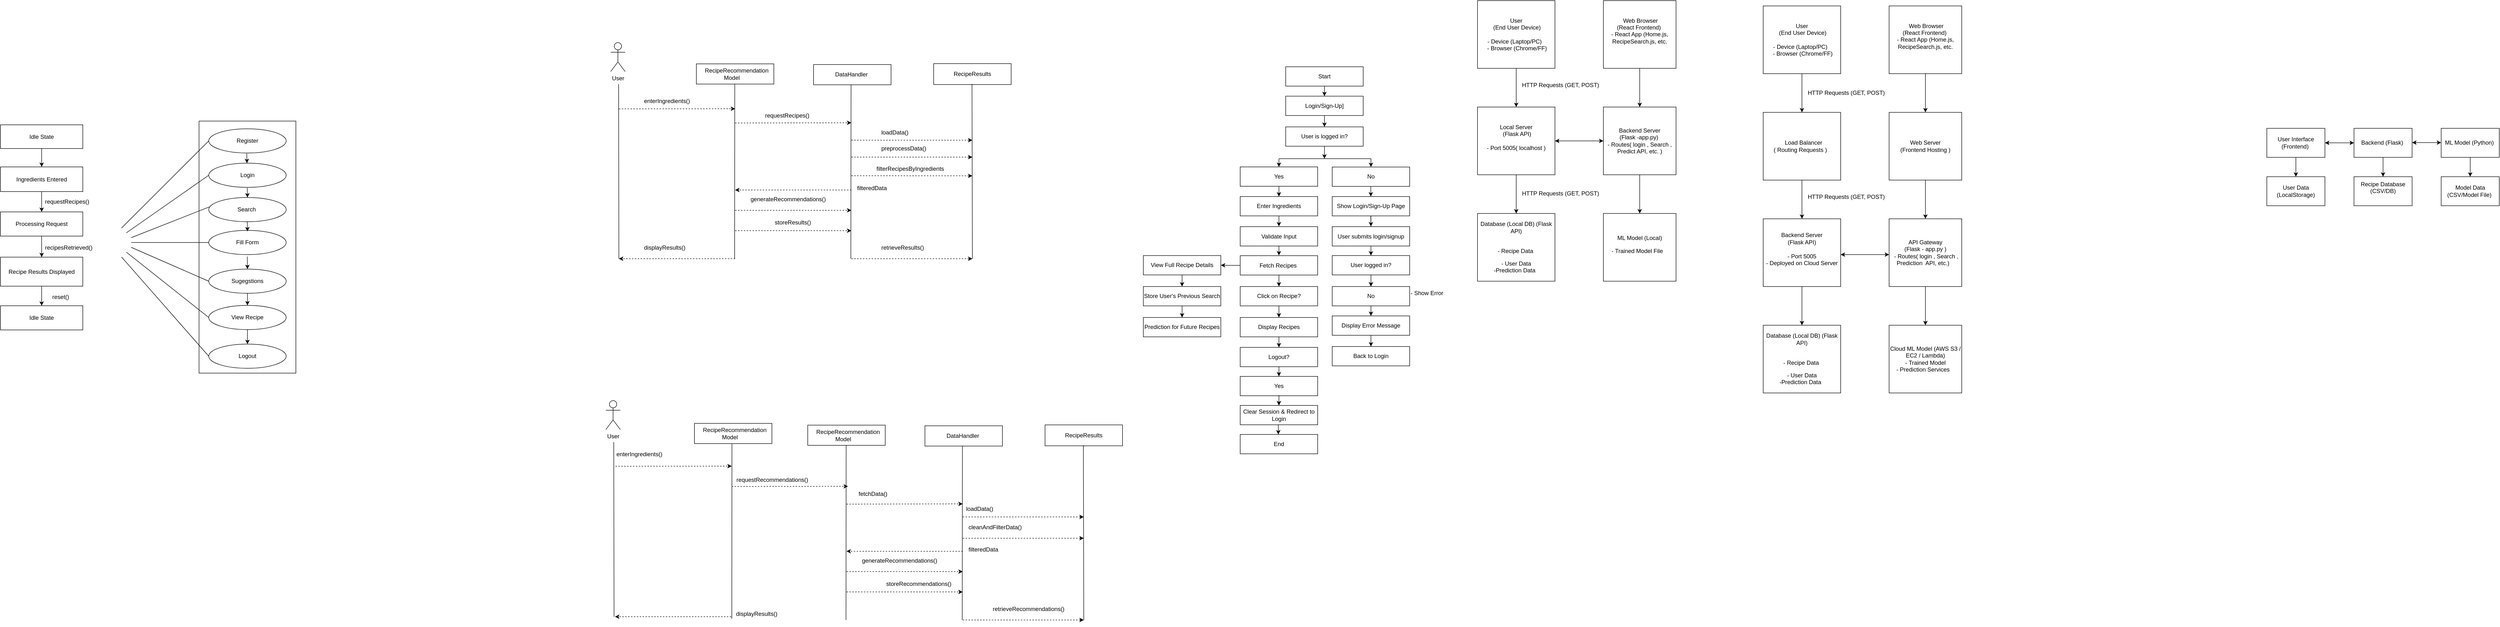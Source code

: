 <mxfile version="24.8.6">
  <diagram name="Page-1" id="5VGJnAvznidUCp_y3e0-">
    <mxGraphModel dx="9015" dy="3880" grid="1" gridSize="10" guides="1" tooltips="1" connect="1" arrows="1" fold="1" page="0" pageScale="1" pageWidth="1169" pageHeight="827" math="0" shadow="0">
      <root>
        <mxCell id="0" />
        <mxCell id="1" parent="0" />
        <mxCell id="zVFzAMCCulww1tuRlH-K-1" value="Recipe Results Displayed" style="rounded=0;whiteSpace=wrap;html=1;" parent="1" vertex="1">
          <mxGeometry x="-850" y="383.5" width="170" height="60" as="geometry" />
        </mxCell>
        <mxCell id="zVFzAMCCulww1tuRlH-K-2" value="Idle State" style="rounded=0;whiteSpace=wrap;html=1;" parent="1" vertex="1">
          <mxGeometry x="-850" y="110" width="170" height="49" as="geometry" />
        </mxCell>
        <mxCell id="zVFzAMCCulww1tuRlH-K-3" value="Processing Request" style="rounded=0;whiteSpace=wrap;html=1;" parent="1" vertex="1">
          <mxGeometry x="-850" y="290" width="170" height="50" as="geometry" />
        </mxCell>
        <mxCell id="zVFzAMCCulww1tuRlH-K-4" value="Ingredients Entered" style="rounded=0;whiteSpace=wrap;html=1;" parent="1" vertex="1">
          <mxGeometry x="-850" y="197" width="170" height="51" as="geometry" />
        </mxCell>
        <mxCell id="zVFzAMCCulww1tuRlH-K-5" value="Idle State" style="rounded=0;whiteSpace=wrap;html=1;" parent="1" vertex="1">
          <mxGeometry x="-850" y="484" width="170" height="50" as="geometry" />
        </mxCell>
        <mxCell id="zVFzAMCCulww1tuRlH-K-8" value="&lt;span class=&quot;hljs-built_in&quot;&gt;requestRecipes&lt;/span&gt;()" style="text;whiteSpace=wrap;html=1;" parent="1" vertex="1">
          <mxGeometry x="-760" y="255" width="100" height="20" as="geometry" />
        </mxCell>
        <mxCell id="zVFzAMCCulww1tuRlH-K-9" value="" style="endArrow=classic;html=1;rounded=0;entryX=0.5;entryY=0;entryDx=0;entryDy=0;exitX=0.5;exitY=1;exitDx=0;exitDy=0;" parent="1" source="zVFzAMCCulww1tuRlH-K-1" target="zVFzAMCCulww1tuRlH-K-5" edge="1">
          <mxGeometry width="50" height="50" relative="1" as="geometry">
            <mxPoint x="-710" y="380" as="sourcePoint" />
            <mxPoint x="-660" y="330" as="targetPoint" />
          </mxGeometry>
        </mxCell>
        <mxCell id="zVFzAMCCulww1tuRlH-K-10" value="" style="endArrow=classic;html=1;rounded=0;exitX=0.5;exitY=1;exitDx=0;exitDy=0;entryX=0.5;entryY=0;entryDx=0;entryDy=0;" parent="1" source="zVFzAMCCulww1tuRlH-K-3" target="zVFzAMCCulww1tuRlH-K-1" edge="1">
          <mxGeometry width="50" height="50" relative="1" as="geometry">
            <mxPoint x="-770" y="340" as="sourcePoint" />
            <mxPoint x="-770" y="380" as="targetPoint" />
          </mxGeometry>
        </mxCell>
        <mxCell id="zVFzAMCCulww1tuRlH-K-11" value="" style="endArrow=classic;html=1;rounded=0;exitX=0.5;exitY=1;exitDx=0;exitDy=0;entryX=0.5;entryY=0;entryDx=0;entryDy=0;" parent="1" source="zVFzAMCCulww1tuRlH-K-4" target="zVFzAMCCulww1tuRlH-K-3" edge="1">
          <mxGeometry width="50" height="50" relative="1" as="geometry">
            <mxPoint x="-770" y="248" as="sourcePoint" />
            <mxPoint x="-770" y="290" as="targetPoint" />
          </mxGeometry>
        </mxCell>
        <mxCell id="zVFzAMCCulww1tuRlH-K-12" value="" style="endArrow=classic;html=1;rounded=0;entryX=0.5;entryY=0;entryDx=0;entryDy=0;exitX=0.5;exitY=1;exitDx=0;exitDy=0;" parent="1" source="zVFzAMCCulww1tuRlH-K-2" edge="1">
          <mxGeometry width="50" height="50" relative="1" as="geometry">
            <mxPoint x="-765" y="157" as="sourcePoint" />
            <mxPoint x="-765" y="197" as="targetPoint" />
          </mxGeometry>
        </mxCell>
        <mxCell id="zVFzAMCCulww1tuRlH-K-15" value="&lt;span class=&quot;hljs-built_in&quot;&gt;recipesRetrieved&lt;/span&gt;()" style="text;whiteSpace=wrap;html=1;" parent="1" vertex="1">
          <mxGeometry x="-760" y="349.5" width="80" height="26.5" as="geometry" />
        </mxCell>
        <mxCell id="zVFzAMCCulww1tuRlH-K-16" value="&lt;span class=&quot;hljs-built_in&quot;&gt;reset&lt;/span&gt;()" style="text;whiteSpace=wrap;html=1;" parent="1" vertex="1">
          <mxGeometry x="-745" y="451.5" width="45" height="16.5" as="geometry" />
        </mxCell>
        <mxCell id="zVFzAMCCulww1tuRlH-K-17" value="" style="rounded=0;whiteSpace=wrap;html=1;" parent="1" vertex="1">
          <mxGeometry x="-440" y="102.25" width="200" height="521" as="geometry" />
        </mxCell>
        <mxCell id="zVFzAMCCulww1tuRlH-K-18" value="Register" style="ellipse;whiteSpace=wrap;html=1;" parent="1" vertex="1">
          <mxGeometry x="-420" y="118.25" width="160" height="50" as="geometry" />
        </mxCell>
        <mxCell id="zVFzAMCCulww1tuRlH-K-19" value="Login" style="ellipse;whiteSpace=wrap;html=1;" parent="1" vertex="1">
          <mxGeometry x="-420" y="189.25" width="160" height="50" as="geometry" />
        </mxCell>
        <mxCell id="zVFzAMCCulww1tuRlH-K-20" value="Search&amp;nbsp;" style="ellipse;whiteSpace=wrap;html=1;" parent="1" vertex="1">
          <mxGeometry x="-420" y="260.25" width="160" height="50" as="geometry" />
        </mxCell>
        <mxCell id="zVFzAMCCulww1tuRlH-K-21" value="Fill Form" style="ellipse;whiteSpace=wrap;html=1;" parent="1" vertex="1">
          <mxGeometry x="-420" y="328.25" width="160" height="50" as="geometry" />
        </mxCell>
        <mxCell id="zVFzAMCCulww1tuRlH-K-22" value="Logout" style="ellipse;whiteSpace=wrap;html=1;" parent="1" vertex="1">
          <mxGeometry x="-420" y="563.25" width="160" height="50" as="geometry" />
        </mxCell>
        <mxCell id="zVFzAMCCulww1tuRlH-K-23" value="" style="endArrow=classic;html=1;rounded=0;" parent="1" edge="1">
          <mxGeometry width="50" height="50" relative="1" as="geometry">
            <mxPoint x="-341.37" y="169.25" as="sourcePoint" />
            <mxPoint x="-341" y="189.25" as="targetPoint" />
          </mxGeometry>
        </mxCell>
        <mxCell id="zVFzAMCCulww1tuRlH-K-24" value="" style="endArrow=classic;html=1;rounded=0;" parent="1" edge="1">
          <mxGeometry width="50" height="50" relative="1" as="geometry">
            <mxPoint x="-340.37" y="240.25" as="sourcePoint" />
            <mxPoint x="-340" y="260.25" as="targetPoint" />
          </mxGeometry>
        </mxCell>
        <mxCell id="zVFzAMCCulww1tuRlH-K-25" value="" style="endArrow=classic;html=1;rounded=0;" parent="1" edge="1">
          <mxGeometry width="50" height="50" relative="1" as="geometry">
            <mxPoint x="-340.37" y="310.25" as="sourcePoint" />
            <mxPoint x="-340" y="330.25" as="targetPoint" />
          </mxGeometry>
        </mxCell>
        <mxCell id="zVFzAMCCulww1tuRlH-K-26" value="" style="endArrow=classic;html=1;rounded=0;entryX=0.5;entryY=0;entryDx=0;entryDy=0;" parent="1" target="zVFzAMCCulww1tuRlH-K-34" edge="1">
          <mxGeometry width="50" height="50" relative="1" as="geometry">
            <mxPoint x="-340.37" y="382.25" as="sourcePoint" />
            <mxPoint x="-340" y="402.25" as="targetPoint" />
          </mxGeometry>
        </mxCell>
        <mxCell id="zVFzAMCCulww1tuRlH-K-27" value="" style="endArrow=classic;html=1;rounded=0;entryX=0.5;entryY=0;entryDx=0;entryDy=0;" parent="1" source="zVFzAMCCulww1tuRlH-K-36" target="zVFzAMCCulww1tuRlH-K-22" edge="1">
          <mxGeometry width="50" height="50" relative="1" as="geometry">
            <mxPoint x="-340" y="503.25" as="sourcePoint" />
            <mxPoint x="-340" y="472.25" as="targetPoint" />
          </mxGeometry>
        </mxCell>
        <mxCell id="zVFzAMCCulww1tuRlH-K-28" value="" style="endArrow=none;html=1;rounded=0;entryX=0;entryY=0.5;entryDx=0;entryDy=0;" parent="1" target="zVFzAMCCulww1tuRlH-K-18" edge="1">
          <mxGeometry width="50" height="50" relative="1" as="geometry">
            <mxPoint x="-600" y="323.25" as="sourcePoint" />
            <mxPoint x="-460" y="213.25" as="targetPoint" />
          </mxGeometry>
        </mxCell>
        <mxCell id="zVFzAMCCulww1tuRlH-K-29" value="" style="endArrow=none;html=1;rounded=0;entryX=0;entryY=0.5;entryDx=0;entryDy=0;" parent="1" target="zVFzAMCCulww1tuRlH-K-19" edge="1">
          <mxGeometry width="50" height="50" relative="1" as="geometry">
            <mxPoint x="-590" y="333.25" as="sourcePoint" />
            <mxPoint x="-410" y="157.25" as="targetPoint" />
          </mxGeometry>
        </mxCell>
        <mxCell id="zVFzAMCCulww1tuRlH-K-30" value="" style="endArrow=none;html=1;rounded=0;entryX=0.006;entryY=0.391;entryDx=0;entryDy=0;entryPerimeter=0;" parent="1" target="zVFzAMCCulww1tuRlH-K-20" edge="1">
          <mxGeometry width="50" height="50" relative="1" as="geometry">
            <mxPoint x="-580" y="343.25" as="sourcePoint" />
            <mxPoint x="-400" y="167.25" as="targetPoint" />
          </mxGeometry>
        </mxCell>
        <mxCell id="zVFzAMCCulww1tuRlH-K-31" value="" style="endArrow=none;html=1;rounded=0;entryX=0;entryY=0.5;entryDx=0;entryDy=0;" parent="1" target="zVFzAMCCulww1tuRlH-K-21" edge="1">
          <mxGeometry width="50" height="50" relative="1" as="geometry">
            <mxPoint x="-580" y="353.25" as="sourcePoint" />
            <mxPoint x="-390" y="177.25" as="targetPoint" />
          </mxGeometry>
        </mxCell>
        <mxCell id="zVFzAMCCulww1tuRlH-K-32" value="" style="endArrow=none;html=1;rounded=0;entryX=0;entryY=0.5;entryDx=0;entryDy=0;" parent="1" target="zVFzAMCCulww1tuRlH-K-36" edge="1">
          <mxGeometry width="50" height="50" relative="1" as="geometry">
            <mxPoint x="-590" y="373.25" as="sourcePoint" />
            <mxPoint x="-380" y="187.25" as="targetPoint" />
          </mxGeometry>
        </mxCell>
        <mxCell id="zVFzAMCCulww1tuRlH-K-33" value="" style="endArrow=none;html=1;rounded=0;entryX=0;entryY=0.5;entryDx=0;entryDy=0;" parent="1" target="zVFzAMCCulww1tuRlH-K-22" edge="1">
          <mxGeometry width="50" height="50" relative="1" as="geometry">
            <mxPoint x="-600" y="383.25" as="sourcePoint" />
            <mxPoint x="-370" y="197.25" as="targetPoint" />
          </mxGeometry>
        </mxCell>
        <mxCell id="zVFzAMCCulww1tuRlH-K-34" value="Sugegstions" style="ellipse;whiteSpace=wrap;html=1;" parent="1" vertex="1">
          <mxGeometry x="-420" y="408.25" width="160" height="50" as="geometry" />
        </mxCell>
        <mxCell id="zVFzAMCCulww1tuRlH-K-35" value="" style="endArrow=classic;html=1;rounded=0;entryX=0.5;entryY=0;entryDx=0;entryDy=0;" parent="1" target="zVFzAMCCulww1tuRlH-K-36" edge="1">
          <mxGeometry width="50" height="50" relative="1" as="geometry">
            <mxPoint x="-340" y="503.25" as="sourcePoint" />
            <mxPoint x="-340" y="563.25" as="targetPoint" />
          </mxGeometry>
        </mxCell>
        <mxCell id="zVFzAMCCulww1tuRlH-K-36" value="View Recipe" style="ellipse;whiteSpace=wrap;html=1;" parent="1" vertex="1">
          <mxGeometry x="-420" y="483.25" width="160" height="50" as="geometry" />
        </mxCell>
        <mxCell id="zVFzAMCCulww1tuRlH-K-37" value="" style="endArrow=classic;html=1;rounded=0;exitX=0.5;exitY=1;exitDx=0;exitDy=0;" parent="1" source="zVFzAMCCulww1tuRlH-K-34" target="zVFzAMCCulww1tuRlH-K-36" edge="1">
          <mxGeometry width="50" height="50" relative="1" as="geometry">
            <mxPoint x="-330.37" y="392.25" as="sourcePoint" />
            <mxPoint x="-330" y="423.25" as="targetPoint" />
          </mxGeometry>
        </mxCell>
        <mxCell id="zVFzAMCCulww1tuRlH-K-38" value="" style="endArrow=none;html=1;rounded=0;entryX=0;entryY=0.5;entryDx=0;entryDy=0;" parent="1" target="zVFzAMCCulww1tuRlH-K-34" edge="1">
          <mxGeometry width="50" height="50" relative="1" as="geometry">
            <mxPoint x="-580" y="363.25" as="sourcePoint" />
            <mxPoint x="-410" y="518.25" as="targetPoint" />
          </mxGeometry>
        </mxCell>
        <mxCell id="zVFzAMCCulww1tuRlH-K-40" value="RecipeResults" style="rounded=0;whiteSpace=wrap;html=1;" parent="1" vertex="1">
          <mxGeometry x="1077" y="-16.5" width="160" height="43.25" as="geometry" />
        </mxCell>
        <mxCell id="zVFzAMCCulww1tuRlH-K-41" value="DataHandler&amp;nbsp;" style="rounded=0;whiteSpace=wrap;html=1;" parent="1" vertex="1">
          <mxGeometry x="829" y="-14.62" width="160" height="41.87" as="geometry" />
        </mxCell>
        <mxCell id="zVFzAMCCulww1tuRlH-K-42" value="&amp;nbsp; RecipeRecommendation&lt;div&gt;Model&amp;nbsp; &amp;nbsp;&amp;nbsp;&lt;/div&gt;" style="rounded=0;whiteSpace=wrap;html=1;" parent="1" vertex="1">
          <mxGeometry x="587" y="-16" width="160" height="41.75" as="geometry" />
        </mxCell>
        <mxCell id="zVFzAMCCulww1tuRlH-K-43" value="" style="endArrow=none;html=1;rounded=0;entryX=0.5;entryY=1;entryDx=0;entryDy=0;" parent="1" edge="1">
          <mxGeometry width="50" height="50" relative="1" as="geometry">
            <mxPoint x="427" y="386.75" as="sourcePoint" />
            <mxPoint x="426.41" y="25.75" as="targetPoint" />
          </mxGeometry>
        </mxCell>
        <mxCell id="zVFzAMCCulww1tuRlH-K-44" value="" style="endArrow=none;html=1;rounded=0;entryX=0.5;entryY=1;entryDx=0;entryDy=0;" parent="1" edge="1">
          <mxGeometry width="50" height="50" relative="1" as="geometry">
            <mxPoint x="1157" y="386.75" as="sourcePoint" />
            <mxPoint x="1156.17" y="25.75" as="targetPoint" />
          </mxGeometry>
        </mxCell>
        <mxCell id="zVFzAMCCulww1tuRlH-K-45" value="" style="endArrow=none;html=1;rounded=0;entryX=0.5;entryY=1;entryDx=0;entryDy=0;" parent="1" edge="1">
          <mxGeometry width="50" height="50" relative="1" as="geometry">
            <mxPoint x="666" y="386.75" as="sourcePoint" />
            <mxPoint x="666.29" y="25.75" as="targetPoint" />
          </mxGeometry>
        </mxCell>
        <mxCell id="zVFzAMCCulww1tuRlH-K-46" value="" style="endArrow=none;html=1;rounded=0;entryX=0.5;entryY=1;entryDx=0;entryDy=0;" parent="1" edge="1">
          <mxGeometry width="50" height="50" relative="1" as="geometry">
            <mxPoint x="906" y="386.75" as="sourcePoint" />
            <mxPoint x="906.41" y="27.25" as="targetPoint" />
          </mxGeometry>
        </mxCell>
        <mxCell id="zVFzAMCCulww1tuRlH-K-47" value="" style="endArrow=classic;html=1;rounded=0;dashed=1;" parent="1" edge="1">
          <mxGeometry width="50" height="50" relative="1" as="geometry">
            <mxPoint x="427" y="77" as="sourcePoint" />
            <mxPoint x="667" y="76.75" as="targetPoint" />
          </mxGeometry>
        </mxCell>
        <mxCell id="zVFzAMCCulww1tuRlH-K-49" value="" style="endArrow=classic;html=1;rounded=0;dashed=1;" parent="1" edge="1">
          <mxGeometry width="50" height="50" relative="1" as="geometry">
            <mxPoint x="667" y="106.25" as="sourcePoint" />
            <mxPoint x="907" y="105.75" as="targetPoint" />
          </mxGeometry>
        </mxCell>
        <mxCell id="zVFzAMCCulww1tuRlH-K-51" value="" style="endArrow=classic;html=1;rounded=0;dashed=1;" parent="1" edge="1">
          <mxGeometry width="50" height="50" relative="1" as="geometry">
            <mxPoint x="907" y="386.75" as="sourcePoint" />
            <mxPoint x="1157" y="386.75" as="targetPoint" />
          </mxGeometry>
        </mxCell>
        <mxCell id="zVFzAMCCulww1tuRlH-K-52" value="" style="endArrow=classic;html=1;rounded=0;dashed=1;" parent="1" edge="1">
          <mxGeometry width="50" height="50" relative="1" as="geometry">
            <mxPoint x="907" y="215.2" as="sourcePoint" />
            <mxPoint x="1157" y="215.45" as="targetPoint" />
          </mxGeometry>
        </mxCell>
        <mxCell id="zVFzAMCCulww1tuRlH-K-53" value="" style="endArrow=classic;html=1;rounded=0;dashed=1;" parent="1" edge="1">
          <mxGeometry width="50" height="50" relative="1" as="geometry">
            <mxPoint x="907" y="176.75" as="sourcePoint" />
            <mxPoint x="1157" y="176.75" as="targetPoint" />
          </mxGeometry>
        </mxCell>
        <mxCell id="zVFzAMCCulww1tuRlH-K-54" value="" style="endArrow=classic;html=1;rounded=0;dashed=1;" parent="1" edge="1">
          <mxGeometry width="50" height="50" relative="1" as="geometry">
            <mxPoint x="907" y="141.75" as="sourcePoint" />
            <mxPoint x="1157" y="141.75" as="targetPoint" />
          </mxGeometry>
        </mxCell>
        <mxCell id="zVFzAMCCulww1tuRlH-K-55" value="&lt;span class=&quot;hljs-built_in&quot;&gt;enterIngredients&lt;/span&gt;()" style="text;whiteSpace=wrap;html=1;" parent="1" vertex="1">
          <mxGeometry x="477" y="46.75" width="130" height="40" as="geometry" />
        </mxCell>
        <mxCell id="zVFzAMCCulww1tuRlH-K-56" value="&lt;span class=&quot;hljs-built_in&quot;&gt;requestRecipes&lt;/span&gt;()" style="text;whiteSpace=wrap;html=1;" parent="1" vertex="1">
          <mxGeometry x="727" y="76.75" width="120" height="40" as="geometry" />
        </mxCell>
        <mxCell id="zVFzAMCCulww1tuRlH-K-57" value="&lt;span class=&quot;hljs-built_in&quot;&gt;loadData&lt;/span&gt;()" style="text;whiteSpace=wrap;html=1;" parent="1" vertex="1">
          <mxGeometry x="967" y="111.75" width="90" height="40" as="geometry" />
        </mxCell>
        <mxCell id="zVFzAMCCulww1tuRlH-K-58" value="&lt;span class=&quot;hljs-built_in&quot;&gt;preprocessData&lt;/span&gt;()" style="text;whiteSpace=wrap;html=1;" parent="1" vertex="1">
          <mxGeometry x="967" y="145" width="130" height="40" as="geometry" />
        </mxCell>
        <mxCell id="zVFzAMCCulww1tuRlH-K-59" value="filterRecipesByIngredients" style="text;whiteSpace=wrap;html=1;" parent="1" vertex="1">
          <mxGeometry x="957" y="186.75" width="170" height="40" as="geometry" />
        </mxCell>
        <mxCell id="zVFzAMCCulww1tuRlH-K-60" value="&lt;span class=&quot;hljs-built_in&quot;&gt;retrieveResults&lt;/span&gt;()" style="text;whiteSpace=wrap;html=1;" parent="1" vertex="1">
          <mxGeometry x="967" y="350" width="120" height="40" as="geometry" />
        </mxCell>
        <mxCell id="zVFzAMCCulww1tuRlH-K-61" value="" style="endArrow=classic;html=1;rounded=0;dashed=1;" parent="1" edge="1">
          <mxGeometry width="50" height="50" relative="1" as="geometry">
            <mxPoint x="667" y="328.75" as="sourcePoint" />
            <mxPoint x="907" y="328.75" as="targetPoint" />
          </mxGeometry>
        </mxCell>
        <mxCell id="zVFzAMCCulww1tuRlH-K-63" value="&lt;span class=&quot;hljs-built_in&quot;&gt;storeResults&lt;/span&gt;()" style="text;whiteSpace=wrap;html=1;" parent="1" vertex="1">
          <mxGeometry x="747" y="297.75" width="110" height="40" as="geometry" />
        </mxCell>
        <mxCell id="zVFzAMCCulww1tuRlH-K-64" value="" style="endArrow=classic;html=1;rounded=0;dashed=1;" parent="1" edge="1">
          <mxGeometry width="50" height="50" relative="1" as="geometry">
            <mxPoint x="667" y="286.75" as="sourcePoint" />
            <mxPoint x="907" y="286.75" as="targetPoint" />
          </mxGeometry>
        </mxCell>
        <mxCell id="zVFzAMCCulww1tuRlH-K-65" value="&lt;span class=&quot;hljs-built_in&quot;&gt;generateRecommendations&lt;/span&gt;()" style="text;whiteSpace=wrap;html=1;" parent="1" vertex="1">
          <mxGeometry x="697" y="250.25" width="190" height="40" as="geometry" />
        </mxCell>
        <mxCell id="zVFzAMCCulww1tuRlH-K-66" value="" style="endArrow=classic;html=1;rounded=0;dashed=1;" parent="1" edge="1">
          <mxGeometry width="50" height="50" relative="1" as="geometry">
            <mxPoint x="907" y="244.75" as="sourcePoint" />
            <mxPoint x="667" y="244.75" as="targetPoint" />
          </mxGeometry>
        </mxCell>
        <mxCell id="zVFzAMCCulww1tuRlH-K-67" value="filteredData" style="text;whiteSpace=wrap;html=1;" parent="1" vertex="1">
          <mxGeometry x="917" y="227.25" width="90" height="40" as="geometry" />
        </mxCell>
        <mxCell id="zVFzAMCCulww1tuRlH-K-68" value="" style="endArrow=classic;html=1;rounded=0;dashed=1;" parent="1" edge="1">
          <mxGeometry width="50" height="50" relative="1" as="geometry">
            <mxPoint x="667" y="386.75" as="sourcePoint" />
            <mxPoint x="427" y="386.75" as="targetPoint" />
          </mxGeometry>
        </mxCell>
        <mxCell id="zVFzAMCCulww1tuRlH-K-69" value="&lt;span class=&quot;hljs-built_in&quot;&gt;displayResults&lt;/span&gt;()" style="text;whiteSpace=wrap;html=1;" parent="1" vertex="1">
          <mxGeometry x="477" y="350" width="120" height="40" as="geometry" />
        </mxCell>
        <mxCell id="zVFzAMCCulww1tuRlH-K-70" value="Start" style="rounded=0;whiteSpace=wrap;html=1;" parent="1" vertex="1">
          <mxGeometry x="1804" y="-10" width="160" height="40" as="geometry" />
        </mxCell>
        <mxCell id="zVFzAMCCulww1tuRlH-K-74" value="&lt;span class=&quot;hljs-string&quot;&gt;Login/Sign-Up&lt;/span&gt;]" style="rounded=0;whiteSpace=wrap;html=1;" parent="1" vertex="1">
          <mxGeometry x="1804" y="50.75" width="160" height="40" as="geometry" />
        </mxCell>
        <mxCell id="zVFzAMCCulww1tuRlH-K-75" value="Yes" style="rounded=0;whiteSpace=wrap;html=1;" parent="1" vertex="1">
          <mxGeometry x="1710" y="197" width="160" height="40" as="geometry" />
        </mxCell>
        <mxCell id="zVFzAMCCulww1tuRlH-K-111" value="" style="edgeStyle=orthogonalEdgeStyle;rounded=0;orthogonalLoop=1;jettySize=auto;html=1;entryX=0.5;entryY=0;entryDx=0;entryDy=0;" parent="1" source="zVFzAMCCulww1tuRlH-K-76" target="zVFzAMCCulww1tuRlH-K-109" edge="1">
          <mxGeometry relative="1" as="geometry" />
        </mxCell>
        <mxCell id="zVFzAMCCulww1tuRlH-K-76" value="&lt;span class=&quot;hljs-string&quot;&gt;Display&lt;/span&gt;&amp;nbsp;&lt;span class=&quot;hljs-string&quot;&gt;Recipes&lt;/span&gt;" style="rounded=0;whiteSpace=wrap;html=1;" parent="1" vertex="1">
          <mxGeometry x="1710" y="508.25" width="160" height="40" as="geometry" />
        </mxCell>
        <mxCell id="zVFzAMCCulww1tuRlH-K-77" value="&lt;span class=&quot;hljs-string&quot;&gt;User&lt;/span&gt; &lt;span class=&quot;hljs-string&quot;&gt;is&lt;/span&gt; &lt;span class=&quot;hljs-string&quot;&gt;logged&lt;/span&gt; &lt;span class=&quot;hljs-string&quot;&gt;in?&lt;/span&gt;" style="rounded=0;whiteSpace=wrap;html=1;" parent="1" vertex="1">
          <mxGeometry x="1804" y="114.25" width="160" height="40" as="geometry" />
        </mxCell>
        <mxCell id="zVFzAMCCulww1tuRlH-K-78" value="No" style="rounded=0;whiteSpace=wrap;html=1;" parent="1" vertex="1">
          <mxGeometry x="1900" y="197.25" width="160" height="40" as="geometry" />
        </mxCell>
        <mxCell id="zVFzAMCCulww1tuRlH-K-79" value="&lt;span class=&quot;hljs-string&quot;&gt;Click&lt;/span&gt; &lt;span class=&quot;hljs-string&quot;&gt;on&lt;/span&gt; &lt;span class=&quot;hljs-string&quot;&gt;Recipe?&lt;/span&gt;" style="rounded=0;whiteSpace=wrap;html=1;" parent="1" vertex="1">
          <mxGeometry x="1710" y="444.25" width="160" height="40" as="geometry" />
        </mxCell>
        <mxCell id="zVFzAMCCulww1tuRlH-K-81" value="&lt;span class=&quot;hljs-string&quot;&gt;Validate&lt;/span&gt; &lt;span class=&quot;hljs-string&quot;&gt;Input&lt;/span&gt;" style="rounded=0;whiteSpace=wrap;html=1;" parent="1" vertex="1">
          <mxGeometry x="1710" y="320.5" width="160" height="40" as="geometry" />
        </mxCell>
        <mxCell id="zVFzAMCCulww1tuRlH-K-140" value="" style="edgeStyle=orthogonalEdgeStyle;rounded=0;orthogonalLoop=1;jettySize=auto;html=1;" parent="1" source="zVFzAMCCulww1tuRlH-K-82" target="zVFzAMCCulww1tuRlH-K-97" edge="1">
          <mxGeometry relative="1" as="geometry" />
        </mxCell>
        <mxCell id="zVFzAMCCulww1tuRlH-K-82" value="&lt;span class=&quot;hljs-string&quot;&gt;Show&lt;/span&gt; &lt;span class=&quot;hljs-string&quot;&gt;Login/Sign-Up&lt;/span&gt; &lt;span class=&quot;hljs-string&quot;&gt;Page&lt;/span&gt;" style="rounded=0;whiteSpace=wrap;html=1;" parent="1" vertex="1">
          <mxGeometry x="1900" y="258.25" width="160" height="40" as="geometry" />
        </mxCell>
        <mxCell id="zVFzAMCCulww1tuRlH-K-84" value="&lt;span class=&quot;hljs-string&quot;&gt;Enter&lt;/span&gt; &lt;span class=&quot;hljs-string&quot;&gt;Ingredients&lt;/span&gt;" style="rounded=0;whiteSpace=wrap;html=1;" parent="1" vertex="1">
          <mxGeometry x="1710" y="258.25" width="160" height="40" as="geometry" />
        </mxCell>
        <mxCell id="zVFzAMCCulww1tuRlH-K-92" value="&lt;span class=&quot;hljs-string&quot;&gt;Back&lt;/span&gt; &lt;span class=&quot;hljs-string&quot;&gt;to&lt;/span&gt; &lt;span class=&quot;hljs-string&quot;&gt;Login&lt;/span&gt;" style="rounded=0;whiteSpace=wrap;html=1;" parent="1" vertex="1">
          <mxGeometry x="1900" y="568.25" width="160" height="40" as="geometry" />
        </mxCell>
        <mxCell id="zVFzAMCCulww1tuRlH-K-144" value="" style="edgeStyle=orthogonalEdgeStyle;rounded=0;orthogonalLoop=1;jettySize=auto;html=1;" parent="1" source="zVFzAMCCulww1tuRlH-K-93" target="zVFzAMCCulww1tuRlH-K-92" edge="1">
          <mxGeometry relative="1" as="geometry" />
        </mxCell>
        <mxCell id="zVFzAMCCulww1tuRlH-K-93" value="&lt;span class=&quot;hljs-string&quot;&gt;Display&lt;/span&gt; &lt;span class=&quot;hljs-string&quot;&gt;Error&lt;/span&gt; &lt;span class=&quot;hljs-string&quot;&gt;Message&lt;/span&gt;" style="rounded=0;whiteSpace=wrap;html=1;" parent="1" vertex="1">
          <mxGeometry x="1900" y="505" width="160" height="40" as="geometry" />
        </mxCell>
        <mxCell id="zVFzAMCCulww1tuRlH-K-145" value="" style="edgeStyle=orthogonalEdgeStyle;rounded=0;orthogonalLoop=1;jettySize=auto;html=1;" parent="1" source="zVFzAMCCulww1tuRlH-K-94" target="zVFzAMCCulww1tuRlH-K-105" edge="1">
          <mxGeometry relative="1" as="geometry" />
        </mxCell>
        <mxCell id="zVFzAMCCulww1tuRlH-K-94" value="&lt;span class=&quot;hljs-string&quot;&gt;Fetch&amp;nbsp;&lt;/span&gt;&lt;span class=&quot;hljs-string&quot;&gt;Recipes&amp;nbsp;&lt;/span&gt;" style="rounded=0;whiteSpace=wrap;html=1;" parent="1" vertex="1">
          <mxGeometry x="1710" y="380.5" width="160" height="40" as="geometry" />
        </mxCell>
        <mxCell id="zVFzAMCCulww1tuRlH-K-141" value="" style="edgeStyle=orthogonalEdgeStyle;rounded=0;orthogonalLoop=1;jettySize=auto;html=1;" parent="1" source="zVFzAMCCulww1tuRlH-K-96" target="zVFzAMCCulww1tuRlH-K-98" edge="1">
          <mxGeometry relative="1" as="geometry" />
        </mxCell>
        <mxCell id="zVFzAMCCulww1tuRlH-K-96" value="&lt;span class=&quot;hljs-string&quot;&gt;User&lt;/span&gt; &lt;span class=&quot;hljs-string&quot;&gt;submits&lt;/span&gt; &lt;span class=&quot;hljs-string&quot;&gt;login/signup&lt;/span&gt;" style="rounded=0;whiteSpace=wrap;html=1;" parent="1" vertex="1">
          <mxGeometry x="1900" y="320.5" width="160" height="40" as="geometry" />
        </mxCell>
        <mxCell id="zVFzAMCCulww1tuRlH-K-142" value="" style="edgeStyle=orthogonalEdgeStyle;rounded=0;orthogonalLoop=1;jettySize=auto;html=1;" parent="1" source="zVFzAMCCulww1tuRlH-K-97" target="zVFzAMCCulww1tuRlH-K-98" edge="1">
          <mxGeometry relative="1" as="geometry" />
        </mxCell>
        <mxCell id="zVFzAMCCulww1tuRlH-K-97" value="&lt;span class=&quot;hljs-string&quot;&gt;User&lt;/span&gt; &lt;span class=&quot;hljs-string&quot;&gt;logged&lt;/span&gt; &lt;span class=&quot;hljs-string&quot;&gt;in?&lt;/span&gt;" style="rounded=0;whiteSpace=wrap;html=1;" parent="1" vertex="1">
          <mxGeometry x="1900" y="380.25" width="160" height="40" as="geometry" />
        </mxCell>
        <mxCell id="zVFzAMCCulww1tuRlH-K-143" value="" style="edgeStyle=orthogonalEdgeStyle;rounded=0;orthogonalLoop=1;jettySize=auto;html=1;" parent="1" source="zVFzAMCCulww1tuRlH-K-98" target="zVFzAMCCulww1tuRlH-K-93" edge="1">
          <mxGeometry relative="1" as="geometry" />
        </mxCell>
        <mxCell id="zVFzAMCCulww1tuRlH-K-98" value="No" style="rounded=0;whiteSpace=wrap;html=1;" parent="1" vertex="1">
          <mxGeometry x="1900" y="444.25" width="160" height="40" as="geometry" />
        </mxCell>
        <mxCell id="zVFzAMCCulww1tuRlH-K-101" value="&lt;span class=&quot;hljs-bullet&quot;&gt;-&lt;/span&gt; &lt;span class=&quot;hljs-string&quot;&gt;Show&lt;/span&gt; &lt;span class=&quot;hljs-string&quot;&gt;Error&lt;/span&gt;" style="text;whiteSpace=wrap;html=1;" parent="1" vertex="1">
          <mxGeometry x="2060" y="444.25" width="100" height="40" as="geometry" />
        </mxCell>
        <mxCell id="zVFzAMCCulww1tuRlH-K-103" value="End" style="rounded=0;whiteSpace=wrap;html=1;" parent="1" vertex="1">
          <mxGeometry x="1710" y="750" width="160" height="40" as="geometry" />
        </mxCell>
        <mxCell id="zVFzAMCCulww1tuRlH-K-150" value="" style="edgeStyle=orthogonalEdgeStyle;rounded=0;orthogonalLoop=1;jettySize=auto;html=1;" parent="1" source="zVFzAMCCulww1tuRlH-K-104" target="zVFzAMCCulww1tuRlH-K-108" edge="1">
          <mxGeometry relative="1" as="geometry" />
        </mxCell>
        <mxCell id="zVFzAMCCulww1tuRlH-K-104" value="&lt;span class=&quot;hljs-string&quot;&gt;Store&lt;/span&gt; &lt;span class=&quot;hljs-string&quot;&gt;User&#39;s&lt;/span&gt; &lt;span class=&quot;hljs-string&quot;&gt;Previous&lt;/span&gt; &lt;span class=&quot;hljs-string&quot;&gt;Search&lt;/span&gt;" style="rounded=0;whiteSpace=wrap;html=1;" parent="1" vertex="1">
          <mxGeometry x="1510" y="444.25" width="160" height="40" as="geometry" />
        </mxCell>
        <mxCell id="zVFzAMCCulww1tuRlH-K-148" value="" style="edgeStyle=orthogonalEdgeStyle;rounded=0;orthogonalLoop=1;jettySize=auto;html=1;" parent="1" source="zVFzAMCCulww1tuRlH-K-105" target="zVFzAMCCulww1tuRlH-K-104" edge="1">
          <mxGeometry relative="1" as="geometry" />
        </mxCell>
        <mxCell id="zVFzAMCCulww1tuRlH-K-105" value="&lt;span class=&quot;hljs-string&quot;&gt;View&lt;/span&gt; &lt;span class=&quot;hljs-string&quot;&gt;Full&lt;/span&gt; &lt;span class=&quot;hljs-string&quot;&gt;Recipe&lt;/span&gt; &lt;span class=&quot;hljs-string&quot;&gt;Details&lt;/span&gt;" style="rounded=0;whiteSpace=wrap;html=1;" parent="1" vertex="1">
          <mxGeometry x="1510" y="380.25" width="160" height="40" as="geometry" />
        </mxCell>
        <mxCell id="zVFzAMCCulww1tuRlH-K-107" value="&lt;span class=&quot;hljs-string&quot;&gt;Clear&lt;/span&gt; &lt;span class=&quot;hljs-string&quot;&gt;Session&lt;/span&gt; &lt;span class=&quot;hljs-string&quot;&gt;&amp;amp;&lt;/span&gt; &lt;span class=&quot;hljs-string&quot;&gt;Redirect&lt;/span&gt; &lt;span class=&quot;hljs-string&quot;&gt;to&lt;/span&gt; &lt;span class=&quot;hljs-string&quot;&gt;Login&lt;/span&gt;" style="rounded=0;whiteSpace=wrap;html=1;" parent="1" vertex="1">
          <mxGeometry x="1710" y="690" width="160" height="40" as="geometry" />
        </mxCell>
        <mxCell id="zVFzAMCCulww1tuRlH-K-108" value="&lt;span class=&quot;hljs-string&quot;&gt;Prediction&lt;/span&gt; &lt;span class=&quot;hljs-string&quot;&gt;for&lt;/span&gt; &lt;span class=&quot;hljs-string&quot;&gt;Future&lt;/span&gt; &lt;span class=&quot;hljs-string&quot;&gt;Recipes&lt;/span&gt;" style="rounded=0;whiteSpace=wrap;html=1;" parent="1" vertex="1">
          <mxGeometry x="1510" y="508.25" width="160" height="40" as="geometry" />
        </mxCell>
        <mxCell id="zVFzAMCCulww1tuRlH-K-109" value="Logout?" style="rounded=0;whiteSpace=wrap;html=1;" parent="1" vertex="1">
          <mxGeometry x="1710" y="570" width="160" height="40" as="geometry" />
        </mxCell>
        <mxCell id="zVFzAMCCulww1tuRlH-K-133" value="" style="edgeStyle=orthogonalEdgeStyle;rounded=0;orthogonalLoop=1;jettySize=auto;html=1;" parent="1" source="zVFzAMCCulww1tuRlH-K-110" target="zVFzAMCCulww1tuRlH-K-107" edge="1">
          <mxGeometry relative="1" as="geometry" />
        </mxCell>
        <mxCell id="zVFzAMCCulww1tuRlH-K-110" value="Yes" style="rounded=0;whiteSpace=wrap;html=1;" parent="1" vertex="1">
          <mxGeometry x="1710" y="630" width="160" height="40" as="geometry" />
        </mxCell>
        <mxCell id="zVFzAMCCulww1tuRlH-K-112" value="" style="endArrow=classic;html=1;rounded=0;exitX=0.5;exitY=1;exitDx=0;exitDy=0;entryX=0.5;entryY=0;entryDx=0;entryDy=0;" parent="1" source="zVFzAMCCulww1tuRlH-K-70" target="zVFzAMCCulww1tuRlH-K-74" edge="1">
          <mxGeometry width="50" height="50" relative="1" as="geometry">
            <mxPoint x="1960" y="90" as="sourcePoint" />
            <mxPoint x="2000" y="120" as="targetPoint" />
          </mxGeometry>
        </mxCell>
        <mxCell id="zVFzAMCCulww1tuRlH-K-113" value="" style="endArrow=classic;html=1;rounded=0;exitX=0.5;exitY=1;exitDx=0;exitDy=0;entryX=0.5;entryY=0;entryDx=0;entryDy=0;" parent="1" source="zVFzAMCCulww1tuRlH-K-74" target="zVFzAMCCulww1tuRlH-K-77" edge="1">
          <mxGeometry width="50" height="50" relative="1" as="geometry">
            <mxPoint x="1894" y="40" as="sourcePoint" />
            <mxPoint x="1894" y="61" as="targetPoint" />
          </mxGeometry>
        </mxCell>
        <mxCell id="zVFzAMCCulww1tuRlH-K-115" value="" style="endArrow=none;html=1;rounded=0;" parent="1" edge="1">
          <mxGeometry width="50" height="50" relative="1" as="geometry">
            <mxPoint x="1790" y="180" as="sourcePoint" />
            <mxPoint x="1980" y="180" as="targetPoint" />
          </mxGeometry>
        </mxCell>
        <mxCell id="zVFzAMCCulww1tuRlH-K-117" value="" style="endArrow=classic;html=1;rounded=0;exitX=0.5;exitY=1;exitDx=0;exitDy=0;" parent="1" source="zVFzAMCCulww1tuRlH-K-77" edge="1">
          <mxGeometry width="50" height="50" relative="1" as="geometry">
            <mxPoint x="1894" y="101" as="sourcePoint" />
            <mxPoint x="1884" y="180" as="targetPoint" />
          </mxGeometry>
        </mxCell>
        <mxCell id="zVFzAMCCulww1tuRlH-K-121" value="" style="endArrow=classic;html=1;rounded=0;entryX=0.5;entryY=0;entryDx=0;entryDy=0;" parent="1" target="zVFzAMCCulww1tuRlH-K-75" edge="1">
          <mxGeometry width="50" height="50" relative="1" as="geometry">
            <mxPoint x="1790" y="180" as="sourcePoint" />
            <mxPoint x="1894" y="190" as="targetPoint" />
          </mxGeometry>
        </mxCell>
        <mxCell id="zVFzAMCCulww1tuRlH-K-122" value="" style="endArrow=classic;html=1;rounded=0;entryX=0.5;entryY=0;entryDx=0;entryDy=0;" parent="1" target="zVFzAMCCulww1tuRlH-K-78" edge="1">
          <mxGeometry width="50" height="50" relative="1" as="geometry">
            <mxPoint x="1980" y="180" as="sourcePoint" />
            <mxPoint x="1800" y="207" as="targetPoint" />
          </mxGeometry>
        </mxCell>
        <mxCell id="zVFzAMCCulww1tuRlH-K-123" value="" style="endArrow=classic;html=1;rounded=0;exitX=0.5;exitY=1;exitDx=0;exitDy=0;entryX=0.5;entryY=0;entryDx=0;entryDy=0;" parent="1" source="zVFzAMCCulww1tuRlH-K-75" target="zVFzAMCCulww1tuRlH-K-84" edge="1">
          <mxGeometry width="50" height="50" relative="1" as="geometry">
            <mxPoint x="1894" y="164" as="sourcePoint" />
            <mxPoint x="1894" y="190" as="targetPoint" />
          </mxGeometry>
        </mxCell>
        <mxCell id="zVFzAMCCulww1tuRlH-K-124" value="" style="endArrow=classic;html=1;rounded=0;exitX=0.5;exitY=1;exitDx=0;exitDy=0;" parent="1" source="zVFzAMCCulww1tuRlH-K-84" edge="1">
          <mxGeometry width="50" height="50" relative="1" as="geometry">
            <mxPoint x="1800" y="247" as="sourcePoint" />
            <mxPoint x="1790" y="320" as="targetPoint" />
          </mxGeometry>
        </mxCell>
        <mxCell id="zVFzAMCCulww1tuRlH-K-127" value="" style="endArrow=classic;html=1;rounded=0;exitX=0.5;exitY=1;exitDx=0;exitDy=0;" parent="1" source="zVFzAMCCulww1tuRlH-K-81" edge="1">
          <mxGeometry width="50" height="50" relative="1" as="geometry">
            <mxPoint x="1800" y="308" as="sourcePoint" />
            <mxPoint x="1790" y="380" as="targetPoint" />
          </mxGeometry>
        </mxCell>
        <mxCell id="zVFzAMCCulww1tuRlH-K-129" value="" style="endArrow=classic;html=1;rounded=0;entryX=0.5;entryY=0;entryDx=0;entryDy=0;" parent="1" target="zVFzAMCCulww1tuRlH-K-79" edge="1">
          <mxGeometry width="50" height="50" relative="1" as="geometry">
            <mxPoint x="1790" y="420" as="sourcePoint" />
            <mxPoint x="1800" y="390" as="targetPoint" />
          </mxGeometry>
        </mxCell>
        <mxCell id="zVFzAMCCulww1tuRlH-K-130" value="" style="edgeStyle=orthogonalEdgeStyle;rounded=0;orthogonalLoop=1;jettySize=auto;html=1;entryX=0.5;entryY=0;entryDx=0;entryDy=0;" parent="1" target="zVFzAMCCulww1tuRlH-K-110" edge="1">
          <mxGeometry relative="1" as="geometry">
            <mxPoint x="1790" y="610" as="sourcePoint" />
            <mxPoint x="1800" y="580" as="targetPoint" />
          </mxGeometry>
        </mxCell>
        <mxCell id="zVFzAMCCulww1tuRlH-K-131" value="" style="edgeStyle=orthogonalEdgeStyle;rounded=0;orthogonalLoop=1;jettySize=auto;html=1;entryX=0.5;entryY=0;entryDx=0;entryDy=0;exitX=0.5;exitY=1;exitDx=0;exitDy=0;" parent="1" source="zVFzAMCCulww1tuRlH-K-79" target="zVFzAMCCulww1tuRlH-K-76" edge="1">
          <mxGeometry relative="1" as="geometry">
            <mxPoint x="1810" y="568" as="sourcePoint" />
            <mxPoint x="1810" y="590" as="targetPoint" />
            <Array as="points">
              <mxPoint x="1790" y="500" />
              <mxPoint x="1790" y="500" />
            </Array>
          </mxGeometry>
        </mxCell>
        <mxCell id="zVFzAMCCulww1tuRlH-K-132" value="" style="edgeStyle=orthogonalEdgeStyle;rounded=0;orthogonalLoop=1;jettySize=auto;html=1;entryX=0.5;entryY=0;entryDx=0;entryDy=0;" parent="1" target="zVFzAMCCulww1tuRlH-K-107" edge="1">
          <mxGeometry relative="1" as="geometry">
            <mxPoint x="1790" y="669" as="sourcePoint" />
            <mxPoint x="1800" y="640" as="targetPoint" />
          </mxGeometry>
        </mxCell>
        <mxCell id="zVFzAMCCulww1tuRlH-K-134" value="" style="edgeStyle=orthogonalEdgeStyle;rounded=0;orthogonalLoop=1;jettySize=auto;html=1;entryX=0.492;entryY=0;entryDx=0;entryDy=0;entryPerimeter=0;" parent="1" target="zVFzAMCCulww1tuRlH-K-103" edge="1">
          <mxGeometry relative="1" as="geometry">
            <mxPoint x="1790" y="730" as="sourcePoint" />
            <mxPoint x="1800" y="700" as="targetPoint" />
          </mxGeometry>
        </mxCell>
        <mxCell id="zVFzAMCCulww1tuRlH-K-137" value="" style="endArrow=classic;html=1;rounded=0;exitX=0.5;exitY=1;exitDx=0;exitDy=0;entryX=0.5;entryY=0;entryDx=0;entryDy=0;" parent="1" edge="1">
          <mxGeometry width="50" height="50" relative="1" as="geometry">
            <mxPoint x="1979.7" y="237.25" as="sourcePoint" />
            <mxPoint x="1979.7" y="258.25" as="targetPoint" />
          </mxGeometry>
        </mxCell>
        <mxCell id="zVFzAMCCulww1tuRlH-K-138" value="" style="endArrow=classic;html=1;rounded=0;exitX=0.5;exitY=1;exitDx=0;exitDy=0;" parent="1" edge="1">
          <mxGeometry width="50" height="50" relative="1" as="geometry">
            <mxPoint x="1979.7" y="299" as="sourcePoint" />
            <mxPoint x="1980" y="320" as="targetPoint" />
          </mxGeometry>
        </mxCell>
        <mxCell id="zVFzAMCCulww1tuRlH-K-155" value="" style="edgeStyle=orthogonalEdgeStyle;rounded=0;orthogonalLoop=1;jettySize=auto;html=1;" parent="1" source="zVFzAMCCulww1tuRlH-K-152" target="zVFzAMCCulww1tuRlH-K-154" edge="1">
          <mxGeometry relative="1" as="geometry" />
        </mxCell>
        <mxCell id="zVFzAMCCulww1tuRlH-K-152" value="&lt;span class=&quot;hljs-keyword&quot;&gt;User&lt;/span&gt;&lt;div&gt;&lt;span class=&quot;hljs-keyword&quot;&gt;&amp;nbsp;(&lt;span class=&quot;hljs-keyword&quot;&gt;End&lt;/span&gt; &lt;span class=&quot;hljs-keyword&quot;&gt;User&lt;/span&gt; Device)&lt;/span&gt;&lt;/div&gt;&lt;div&gt;&lt;span class=&quot;hljs-keyword&quot;&gt;&lt;br&gt;&lt;/span&gt;&lt;/div&gt;&lt;div&gt;&lt;span class=&quot;hljs-keyword&quot;&gt;&lt;span class=&quot;hljs-operator&quot;&gt;-&lt;/span&gt; Device (Laptop&lt;span class=&quot;hljs-operator&quot;&gt;/&lt;/span&gt;PC)&amp;nbsp;&amp;nbsp;&lt;/span&gt;&lt;/div&gt;&lt;div&gt;&lt;span class=&quot;hljs-keyword&quot;&gt;&amp;nbsp;&lt;span class=&quot;hljs-operator&quot;&gt;-&lt;/span&gt; Browser (Chrome&lt;span class=&quot;hljs-operator&quot;&gt;/&lt;/span&gt;FF)&lt;/span&gt;&lt;/div&gt;" style="rounded=0;whiteSpace=wrap;html=1;" parent="1" vertex="1">
          <mxGeometry x="2200" y="-146.75" width="160" height="140" as="geometry" />
        </mxCell>
        <mxCell id="zVFzAMCCulww1tuRlH-K-157" value="" style="edgeStyle=orthogonalEdgeStyle;rounded=0;orthogonalLoop=1;jettySize=auto;html=1;" parent="1" source="zVFzAMCCulww1tuRlH-K-153" target="zVFzAMCCulww1tuRlH-K-156" edge="1">
          <mxGeometry relative="1" as="geometry" />
        </mxCell>
        <UserObject label="&amp;nbsp;Web Browser&lt;div&gt;(React Frontend)&amp;nbsp;&lt;br&gt;&lt;span style=&quot;forced-color-adjust: none; color: rgb(0, 0, 0); font-family: Helvetica; font-size: 12px; font-style: normal; font-variant-ligatures: normal; font-variant-caps: normal; font-weight: 400; letter-spacing: normal; orphans: 2; text-align: center; text-indent: 0px; text-transform: none; widows: 2; word-spacing: 0px; -webkit-text-stroke-width: 0px; white-space: normal; background-color: rgb(255, 255, 255); text-decoration-thickness: initial; text-decoration-style: initial; text-decoration-color: initial;&quot; class=&quot;hljs-operator&quot;&gt;-&lt;/span&gt;&lt;span style=&quot;color: rgb(0, 0, 0); font-family: Helvetica; font-size: 12px; font-style: normal; font-variant-ligatures: normal; font-variant-caps: normal; font-weight: 400; letter-spacing: normal; orphans: 2; text-align: center; text-indent: 0px; text-transform: none; widows: 2; word-spacing: 0px; -webkit-text-stroke-width: 0px; white-space: normal; background-color: rgb(255, 255, 255); text-decoration-thickness: initial; text-decoration-style: initial; text-decoration-color: initial; display: inline !important; float: none;&quot;&gt;&lt;span&gt;&amp;nbsp;&lt;/span&gt;React App (Home.js,&lt;/span&gt;&lt;/div&gt;&lt;div&gt;RecipeSearch.js, etc.&lt;br&gt;&lt;div&gt;&lt;br&gt;&lt;/div&gt;&lt;/div&gt;" id="zVFzAMCCulww1tuRlH-K-153">
          <mxCell style="rounded=0;whiteSpace=wrap;html=1;" parent="1" vertex="1">
            <mxGeometry x="2460" y="-146.75" width="150" height="140" as="geometry" />
          </mxCell>
        </UserObject>
        <mxCell id="zVFzAMCCulww1tuRlH-K-162" value="" style="edgeStyle=orthogonalEdgeStyle;rounded=0;orthogonalLoop=1;jettySize=auto;html=1;" parent="1" source="zVFzAMCCulww1tuRlH-K-154" target="zVFzAMCCulww1tuRlH-K-161" edge="1">
          <mxGeometry relative="1" as="geometry" />
        </mxCell>
        <mxCell id="zVFzAMCCulww1tuRlH-K-154" value="&lt;div&gt;&lt;span class=&quot;hljs-keyword&quot;&gt;&lt;span class=&quot;hljs-keyword&quot;&gt;Local&lt;/span&gt; Server&lt;/span&gt;&lt;/div&gt;&lt;div&gt;&lt;span class=&quot;hljs-keyword&quot;&gt;&amp;nbsp;(Flask API)&lt;/span&gt;&lt;/div&gt;&lt;div&gt;&lt;span class=&quot;hljs-keyword&quot;&gt;&lt;br&gt;&lt;/span&gt;&lt;/div&gt;&lt;div&gt;&lt;span class=&quot;hljs-keyword&quot;&gt;&lt;span class=&quot;hljs-operator&quot;&gt;-&lt;/span&gt;&amp;nbsp;Port 5005( localhost )&lt;/span&gt;&lt;/div&gt;&lt;div&gt;&lt;span style=&quot;background-color: initial;&quot;&gt;&amp;nbsp;&lt;/span&gt;&lt;/div&gt;" style="rounded=0;whiteSpace=wrap;html=1;" parent="1" vertex="1">
          <mxGeometry x="2200" y="73.25" width="160" height="140" as="geometry" />
        </mxCell>
        <mxCell id="zVFzAMCCulww1tuRlH-K-164" value="" style="edgeStyle=orthogonalEdgeStyle;rounded=0;orthogonalLoop=1;jettySize=auto;html=1;" parent="1" source="zVFzAMCCulww1tuRlH-K-156" target="zVFzAMCCulww1tuRlH-K-163" edge="1">
          <mxGeometry relative="1" as="geometry" />
        </mxCell>
        <UserObject label="&lt;div&gt;Backend Server&lt;/div&gt;&lt;div&gt;(Flask -app.py)&amp;nbsp;&lt;br&gt;&lt;span style=&quot;forced-color-adjust: none; color: rgb(0, 0, 0); font-family: Helvetica; font-size: 12px; font-style: normal; font-variant-ligatures: normal; font-variant-caps: normal; font-weight: 400; letter-spacing: normal; orphans: 2; text-align: center; text-indent: 0px; text-transform: none; widows: 2; word-spacing: 0px; -webkit-text-stroke-width: 0px; white-space: normal; background-color: rgb(255, 255, 255); text-decoration-thickness: initial; text-decoration-style: initial; text-decoration-color: initial;&quot; class=&quot;hljs-operator&quot;&gt;-&lt;/span&gt;&lt;span style=&quot;color: rgb(0, 0, 0); font-family: Helvetica; font-size: 12px; font-style: normal; font-variant-ligatures: normal; font-variant-caps: normal; font-weight: 400; letter-spacing: normal; orphans: 2; text-align: center; text-indent: 0px; text-transform: none; widows: 2; word-spacing: 0px; -webkit-text-stroke-width: 0px; white-space: normal; background-color: rgb(255, 255, 255); text-decoration-thickness: initial; text-decoration-style: initial; text-decoration-color: initial; display: inline !important; float: none;&quot;&gt;&lt;span&gt;&amp;nbsp;Routes( login , Search , Predict API, etc. )&lt;/span&gt;&lt;/span&gt;&lt;/div&gt;" id="zVFzAMCCulww1tuRlH-K-156">
          <mxCell style="rounded=0;whiteSpace=wrap;html=1;" parent="1" vertex="1">
            <mxGeometry x="2460" y="73.25" width="150" height="140" as="geometry" />
          </mxCell>
        </UserObject>
        <mxCell id="zVFzAMCCulww1tuRlH-K-159" value="" style="endArrow=classic;startArrow=classic;html=1;rounded=0;exitX=1;exitY=0.5;exitDx=0;exitDy=0;entryX=0;entryY=0.5;entryDx=0;entryDy=0;" parent="1" source="zVFzAMCCulww1tuRlH-K-154" target="zVFzAMCCulww1tuRlH-K-156" edge="1">
          <mxGeometry width="50" height="50" relative="1" as="geometry">
            <mxPoint x="2410" y="183.25" as="sourcePoint" />
            <mxPoint x="2460" y="133.25" as="targetPoint" />
          </mxGeometry>
        </mxCell>
        <mxCell id="zVFzAMCCulww1tuRlH-K-161" value="&lt;div&gt;&lt;span style=&quot;background-color: initial;&quot;&gt;Database (Local DB)&lt;/span&gt;&lt;span style=&quot;background-color: initial;&quot;&gt;&amp;nbsp;(Flask API)&lt;/span&gt;&lt;/div&gt;&lt;div&gt;&lt;span class=&quot;hljs-keyword&quot;&gt;&lt;br&gt;&lt;/span&gt;&lt;/div&gt;&lt;div&gt;&lt;p data-pm-slice=&quot;1 1 []&quot;&gt;- Recipe Data&amp;nbsp;&lt;/p&gt;&lt;/div&gt;&lt;div&gt;&lt;span style=&quot;background-color: initial;&quot;&gt;- User Data&lt;/span&gt;&lt;/div&gt;&lt;div&gt;&lt;span style=&quot;background-color: initial;&quot;&gt;-&lt;/span&gt;&lt;span style=&quot;background-color: initial;&quot;&gt;Prediction Data&lt;/span&gt;&lt;span style=&quot;background-color: initial;&quot;&gt;&amp;nbsp;&amp;nbsp;&lt;/span&gt;&lt;/div&gt;" style="rounded=0;whiteSpace=wrap;html=1;" parent="1" vertex="1">
          <mxGeometry x="2200" y="293.25" width="160" height="140" as="geometry" />
        </mxCell>
        <UserObject label="&lt;div&gt;&lt;span style=&quot;background-color: initial;&quot;&gt;ML Model (Local)&lt;/span&gt;&lt;/div&gt;&lt;div&gt;&lt;p data-pm-slice=&quot;1 1 []&quot;&gt;- Trained Model File&amp;nbsp; &amp;nbsp;&lt;/p&gt;&lt;/div&gt;" id="zVFzAMCCulww1tuRlH-K-163">
          <mxCell style="rounded=0;whiteSpace=wrap;html=1;" parent="1" vertex="1">
            <mxGeometry x="2460" y="293.25" width="150" height="140" as="geometry" />
          </mxCell>
        </UserObject>
        <mxCell id="zVFzAMCCulww1tuRlH-K-165" value="" style="edgeStyle=orthogonalEdgeStyle;rounded=0;orthogonalLoop=1;jettySize=auto;html=1;" parent="1" source="zVFzAMCCulww1tuRlH-K-166" target="zVFzAMCCulww1tuRlH-K-170" edge="1">
          <mxGeometry relative="1" as="geometry" />
        </mxCell>
        <mxCell id="zVFzAMCCulww1tuRlH-K-166" value="&lt;span class=&quot;hljs-keyword&quot;&gt;User&lt;/span&gt;&lt;div&gt;&lt;span class=&quot;hljs-keyword&quot;&gt;&amp;nbsp;(&lt;span class=&quot;hljs-keyword&quot;&gt;End&lt;/span&gt; &lt;span class=&quot;hljs-keyword&quot;&gt;User&lt;/span&gt; Device)&lt;/span&gt;&lt;/div&gt;&lt;div&gt;&lt;span class=&quot;hljs-keyword&quot;&gt;&lt;br&gt;&lt;/span&gt;&lt;/div&gt;&lt;div&gt;&lt;span class=&quot;hljs-keyword&quot;&gt;&lt;span class=&quot;hljs-operator&quot;&gt;-&lt;/span&gt; Device (Laptop&lt;span class=&quot;hljs-operator&quot;&gt;/&lt;/span&gt;PC)&amp;nbsp;&amp;nbsp;&lt;/span&gt;&lt;/div&gt;&lt;div&gt;&lt;span class=&quot;hljs-keyword&quot;&gt;&amp;nbsp;&lt;span class=&quot;hljs-operator&quot;&gt;-&lt;/span&gt; Browser (Chrome&lt;span class=&quot;hljs-operator&quot;&gt;/&lt;/span&gt;FF)&lt;/span&gt;&lt;/div&gt;" style="rounded=0;whiteSpace=wrap;html=1;" parent="1" vertex="1">
          <mxGeometry x="2790" y="-135.75" width="160" height="140" as="geometry" />
        </mxCell>
        <mxCell id="zVFzAMCCulww1tuRlH-K-167" value="" style="edgeStyle=orthogonalEdgeStyle;rounded=0;orthogonalLoop=1;jettySize=auto;html=1;" parent="1" source="zVFzAMCCulww1tuRlH-K-168" target="zVFzAMCCulww1tuRlH-K-172" edge="1">
          <mxGeometry relative="1" as="geometry" />
        </mxCell>
        <UserObject label="&amp;nbsp;Web Browser&lt;div&gt;(React Frontend)&amp;nbsp;&lt;br&gt;&lt;span style=&quot;forced-color-adjust: none; color: rgb(0, 0, 0); font-family: Helvetica; font-size: 12px; font-style: normal; font-variant-ligatures: normal; font-variant-caps: normal; font-weight: 400; letter-spacing: normal; orphans: 2; text-align: center; text-indent: 0px; text-transform: none; widows: 2; word-spacing: 0px; -webkit-text-stroke-width: 0px; white-space: normal; background-color: rgb(255, 255, 255); text-decoration-thickness: initial; text-decoration-style: initial; text-decoration-color: initial;&quot; class=&quot;hljs-operator&quot;&gt;-&lt;/span&gt;&lt;span style=&quot;color: rgb(0, 0, 0); font-family: Helvetica; font-size: 12px; font-style: normal; font-variant-ligatures: normal; font-variant-caps: normal; font-weight: 400; letter-spacing: normal; orphans: 2; text-align: center; text-indent: 0px; text-transform: none; widows: 2; word-spacing: 0px; -webkit-text-stroke-width: 0px; white-space: normal; background-color: rgb(255, 255, 255); text-decoration-thickness: initial; text-decoration-style: initial; text-decoration-color: initial; display: inline !important; float: none;&quot;&gt;&lt;span&gt;&amp;nbsp;&lt;/span&gt;React App (Home.js,&lt;/span&gt;&lt;/div&gt;&lt;div&gt;RecipeSearch.js, etc.&lt;br&gt;&lt;div&gt;&lt;br&gt;&lt;/div&gt;&lt;/div&gt;" id="zVFzAMCCulww1tuRlH-K-168">
          <mxCell style="rounded=0;whiteSpace=wrap;html=1;" parent="1" vertex="1">
            <mxGeometry x="3050" y="-135.75" width="150" height="140" as="geometry" />
          </mxCell>
        </UserObject>
        <mxCell id="zVFzAMCCulww1tuRlH-K-169" value="" style="edgeStyle=orthogonalEdgeStyle;rounded=0;orthogonalLoop=1;jettySize=auto;html=1;" parent="1" source="zVFzAMCCulww1tuRlH-K-170" target="zVFzAMCCulww1tuRlH-K-174" edge="1">
          <mxGeometry relative="1" as="geometry" />
        </mxCell>
        <mxCell id="zVFzAMCCulww1tuRlH-K-170" value="&lt;div&gt;&lt;span style=&quot;background-color: initial;&quot;&gt;&amp;nbsp; Load Balancer&lt;/span&gt;&lt;/div&gt;&lt;div&gt;&lt;span class=&quot;hljs-keyword&quot;&gt;( Routing Requests )&amp;nbsp;&amp;nbsp;&lt;/span&gt;&lt;/div&gt;" style="rounded=0;whiteSpace=wrap;html=1;" parent="1" vertex="1">
          <mxGeometry x="2790" y="84.25" width="160" height="140" as="geometry" />
        </mxCell>
        <mxCell id="zVFzAMCCulww1tuRlH-K-171" value="" style="edgeStyle=orthogonalEdgeStyle;rounded=0;orthogonalLoop=1;jettySize=auto;html=1;" parent="1" source="zVFzAMCCulww1tuRlH-K-172" target="zVFzAMCCulww1tuRlH-K-175" edge="1">
          <mxGeometry relative="1" as="geometry" />
        </mxCell>
        <UserObject label="&lt;div&gt;&lt;span style=&quot;background-color: initial;&quot;&gt;&lt;br&gt;&lt;/span&gt;&lt;/div&gt;&lt;div&gt;&lt;span style=&quot;background-color: initial;&quot;&gt;Web Server&lt;/span&gt;&lt;/div&gt;&lt;div&gt;(Frontend Hosting )&lt;br&gt;&lt;div&gt;&lt;br&gt;&lt;/div&gt;&lt;/div&gt;" id="zVFzAMCCulww1tuRlH-K-172">
          <mxCell style="rounded=0;whiteSpace=wrap;html=1;" parent="1" vertex="1">
            <mxGeometry x="3050" y="84.25" width="150" height="140" as="geometry" />
          </mxCell>
        </UserObject>
        <mxCell id="zVFzAMCCulww1tuRlH-K-182" value="" style="edgeStyle=orthogonalEdgeStyle;rounded=0;orthogonalLoop=1;jettySize=auto;html=1;" parent="1" source="zVFzAMCCulww1tuRlH-K-174" target="zVFzAMCCulww1tuRlH-K-181" edge="1">
          <mxGeometry relative="1" as="geometry" />
        </mxCell>
        <mxCell id="zVFzAMCCulww1tuRlH-K-174" value="&lt;div&gt;&lt;span style=&quot;background-color: initial;&quot;&gt;Backend Server&lt;/span&gt;&lt;/div&gt;&lt;div&gt;&lt;span style=&quot;background-color: initial;&quot;&gt;(Flask API)&lt;/span&gt;&lt;/div&gt;&lt;div&gt;&lt;span style=&quot;background-color: initial;&quot;&gt;&lt;br&gt;&lt;/span&gt;&lt;/div&gt;&lt;div&gt;&lt;span style=&quot;background-color: initial;&quot;&gt;-&amp;nbsp;&lt;/span&gt;&lt;span style=&quot;background-color: initial;&quot;&gt;Port &lt;/span&gt;&lt;span style=&quot;background-color: initial;&quot; class=&quot;hljs-number&quot;&gt;5005&lt;/span&gt;&lt;/div&gt;&lt;div&gt;&lt;span style=&quot;background-color: initial;&quot;&gt;-&amp;nbsp;&lt;/span&gt;&lt;span style=&quot;background-color: initial;&quot;&gt;Deployed &lt;/span&gt;&lt;span style=&quot;background-color: initial;&quot; class=&quot;hljs-keyword&quot;&gt;on&lt;/span&gt;&lt;span style=&quot;background-color: initial;&quot;&gt; Cloud Server&lt;/span&gt;&lt;/div&gt;&lt;div&gt;&amp;nbsp;&lt;/div&gt;" style="rounded=0;whiteSpace=wrap;html=1;" parent="1" vertex="1">
          <mxGeometry x="2790" y="304.25" width="160" height="140" as="geometry" />
        </mxCell>
        <mxCell id="zVFzAMCCulww1tuRlH-K-185" value="" style="edgeStyle=orthogonalEdgeStyle;rounded=0;orthogonalLoop=1;jettySize=auto;html=1;" parent="1" source="zVFzAMCCulww1tuRlH-K-175" target="zVFzAMCCulww1tuRlH-K-184" edge="1">
          <mxGeometry relative="1" as="geometry" />
        </mxCell>
        <UserObject label="&lt;div&gt;&lt;span style=&quot;background-color: initial;&quot;&gt;API Gateway&lt;/span&gt;&lt;/div&gt;&lt;div&gt;&lt;span style=&quot;background-color: initial;&quot;&gt;(Flask - app.py )&lt;/span&gt;&lt;/div&gt;&lt;div&gt;&lt;span style=&quot;background-color: initial;&quot;&gt;&amp;nbsp;-&amp;nbsp;&lt;/span&gt;Routes( login , Search , Prediction&amp;nbsp; API, etc.)&lt;span style=&quot;background-color: initial;&quot;&gt;&amp;nbsp; &amp;nbsp;&lt;/span&gt;&lt;/div&gt;" id="zVFzAMCCulww1tuRlH-K-175">
          <mxCell style="rounded=0;whiteSpace=wrap;html=1;" parent="1" vertex="1">
            <mxGeometry x="3050" y="304.25" width="150" height="140" as="geometry" />
          </mxCell>
        </UserObject>
        <mxCell id="zVFzAMCCulww1tuRlH-K-177" value="HTTP Requests (&lt;span class=&quot;hljs-keyword&quot;&gt;GET&lt;/span&gt;, POST)" style="text;whiteSpace=wrap;html=1;" parent="1" vertex="1">
          <mxGeometry x="2290" y="14" width="190" height="40" as="geometry" />
        </mxCell>
        <mxCell id="zVFzAMCCulww1tuRlH-K-178" value="HTTP Requests (&lt;span class=&quot;hljs-keyword&quot;&gt;GET&lt;/span&gt;, POST)" style="text;whiteSpace=wrap;html=1;" parent="1" vertex="1">
          <mxGeometry x="2290" y="238.25" width="190" height="40" as="geometry" />
        </mxCell>
        <mxCell id="zVFzAMCCulww1tuRlH-K-179" value="HTTP Requests (&lt;span class=&quot;hljs-keyword&quot;&gt;GET&lt;/span&gt;, POST)" style="text;whiteSpace=wrap;html=1;" parent="1" vertex="1">
          <mxGeometry x="2880" y="30" width="190" height="40" as="geometry" />
        </mxCell>
        <mxCell id="zVFzAMCCulww1tuRlH-K-180" value="HTTP Requests (&lt;span class=&quot;hljs-keyword&quot;&gt;GET&lt;/span&gt;, POST)" style="text;whiteSpace=wrap;html=1;" parent="1" vertex="1">
          <mxGeometry x="2880" y="245" width="190" height="40" as="geometry" />
        </mxCell>
        <mxCell id="zVFzAMCCulww1tuRlH-K-181" value="&lt;div&gt;&lt;span style=&quot;background-color: initial;&quot;&gt;Database (Local DB)&lt;/span&gt;&lt;span style=&quot;background-color: initial;&quot;&gt;&amp;nbsp;(Flask API)&lt;/span&gt;&lt;/div&gt;&lt;div&gt;&lt;span class=&quot;hljs-keyword&quot;&gt;&lt;br&gt;&lt;/span&gt;&lt;/div&gt;&lt;div&gt;&lt;p data-pm-slice=&quot;1 1 []&quot;&gt;- Recipe Data&amp;nbsp;&lt;/p&gt;&lt;/div&gt;&lt;div&gt;&lt;span style=&quot;background-color: initial;&quot;&gt;- User Data&lt;/span&gt;&lt;/div&gt;&lt;div&gt;&lt;span style=&quot;background-color: initial;&quot;&gt;-&lt;/span&gt;&lt;span style=&quot;background-color: initial;&quot;&gt;Prediction Data&lt;/span&gt;&lt;span style=&quot;background-color: initial;&quot;&gt;&amp;nbsp;&amp;nbsp;&lt;/span&gt;&lt;/div&gt;" style="rounded=0;whiteSpace=wrap;html=1;" parent="1" vertex="1">
          <mxGeometry x="2790" y="524.25" width="160" height="140" as="geometry" />
        </mxCell>
        <mxCell id="zVFzAMCCulww1tuRlH-K-183" value="&amp;nbsp;" style="text;whiteSpace=wrap;html=1;" parent="1" vertex="1">
          <mxGeometry x="2880" y="465" width="190" height="40" as="geometry" />
        </mxCell>
        <UserObject label="&lt;div&gt;&lt;span style=&quot;background-color: initial;&quot;&gt;Cloud ML Model&amp;nbsp;&lt;/span&gt;&lt;span style=&quot;background-color: initial;&quot;&gt;(AWS S3 &lt;/span&gt;&lt;span style=&quot;background-color: initial;&quot; class=&quot;hljs-operator&quot;&gt;/&lt;/span&gt;&lt;span style=&quot;background-color: initial;&quot;&gt; EC2 &lt;/span&gt;&lt;span style=&quot;background-color: initial;&quot; class=&quot;hljs-operator&quot;&gt;/&lt;/span&gt;&lt;span style=&quot;background-color: initial;&quot;&gt; Lambda)&lt;/span&gt;&lt;/div&gt;&lt;div&gt;&lt;span style=&quot;background-color: initial;&quot;&gt;&amp;nbsp;-&amp;nbsp;&lt;/span&gt;Trained Model&amp;nbsp;&lt;/div&gt;&lt;div&gt;- Prediction Services&lt;span style=&quot;background-color: initial;&quot;&gt;&amp;nbsp; &amp;nbsp;&lt;/span&gt;&lt;/div&gt;" id="zVFzAMCCulww1tuRlH-K-184">
          <mxCell style="rounded=0;whiteSpace=wrap;html=1;" parent="1" vertex="1">
            <mxGeometry x="3050" y="524.25" width="150" height="140" as="geometry" />
          </mxCell>
        </UserObject>
        <mxCell id="zVFzAMCCulww1tuRlH-K-187" value="" style="endArrow=classic;startArrow=classic;html=1;rounded=0;exitX=1;exitY=0.5;exitDx=0;exitDy=0;entryX=0;entryY=0.5;entryDx=0;entryDy=0;" parent="1" edge="1">
          <mxGeometry width="50" height="50" relative="1" as="geometry">
            <mxPoint x="2950" y="378.25" as="sourcePoint" />
            <mxPoint x="3050" y="378.25" as="targetPoint" />
          </mxGeometry>
        </mxCell>
        <mxCell id="zVFzAMCCulww1tuRlH-K-203" value="" style="edgeStyle=orthogonalEdgeStyle;rounded=0;orthogonalLoop=1;jettySize=auto;html=1;" parent="1" source="zVFzAMCCulww1tuRlH-K-189" target="zVFzAMCCulww1tuRlH-K-194" edge="1">
          <mxGeometry relative="1" as="geometry" />
        </mxCell>
        <mxCell id="zVFzAMCCulww1tuRlH-K-189" value="&lt;span class=&quot;hljs-keyword&quot;&gt;User&lt;/span&gt; Interface (Frontend)&amp;nbsp;" style="rounded=0;whiteSpace=wrap;html=1;" parent="1" vertex="1">
          <mxGeometry x="3830" y="117.25" width="120" height="60" as="geometry" />
        </mxCell>
        <mxCell id="zVFzAMCCulww1tuRlH-K-190" value="Model Data (CSV&lt;span class=&quot;hljs-operator&quot;&gt;/&lt;/span&gt;Model File)&amp;nbsp;" style="rounded=0;whiteSpace=wrap;html=1;" parent="1" vertex="1">
          <mxGeometry x="4190" y="217.25" width="120" height="60" as="geometry" />
        </mxCell>
        <mxCell id="zVFzAMCCulww1tuRlH-K-205" value="" style="edgeStyle=orthogonalEdgeStyle;rounded=0;orthogonalLoop=1;jettySize=auto;html=1;" parent="1" source="zVFzAMCCulww1tuRlH-K-191" target="zVFzAMCCulww1tuRlH-K-190" edge="1">
          <mxGeometry relative="1" as="geometry" />
        </mxCell>
        <mxCell id="zVFzAMCCulww1tuRlH-K-191" value="   ML Model (Python)&amp;nbsp;" style="rounded=0;whiteSpace=wrap;html=1;" parent="1" vertex="1">
          <mxGeometry x="4190" y="117.25" width="120" height="60" as="geometry" />
        </mxCell>
        <mxCell id="zVFzAMCCulww1tuRlH-K-192" value="&#xa;   Recipe Database (CSV&lt;span class=&quot;hljs-operator&quot;&gt;/&lt;/span&gt;DB)&#xa;&#xa;" style="rounded=0;whiteSpace=wrap;html=1;" parent="1" vertex="1">
          <mxGeometry x="4010" y="217.25" width="120" height="60" as="geometry" />
        </mxCell>
        <mxCell id="zVFzAMCCulww1tuRlH-K-204" value="" style="edgeStyle=orthogonalEdgeStyle;rounded=0;orthogonalLoop=1;jettySize=auto;html=1;" parent="1" source="zVFzAMCCulww1tuRlH-K-193" target="zVFzAMCCulww1tuRlH-K-192" edge="1">
          <mxGeometry relative="1" as="geometry" />
        </mxCell>
        <mxCell id="zVFzAMCCulww1tuRlH-K-193" value="Backend (Flask)&amp;nbsp;" style="rounded=0;whiteSpace=wrap;html=1;" parent="1" vertex="1">
          <mxGeometry x="4010" y="117.25" width="120" height="60" as="geometry" />
        </mxCell>
        <mxCell id="zVFzAMCCulww1tuRlH-K-194" value="&lt;span class=&quot;hljs-keyword&quot;&gt;User&lt;/span&gt; Data (LocalStorage)" style="rounded=0;whiteSpace=wrap;html=1;" parent="1" vertex="1">
          <mxGeometry x="3830" y="217.25" width="120" height="60" as="geometry" />
        </mxCell>
        <mxCell id="zVFzAMCCulww1tuRlH-K-200" value="" style="endArrow=classic;startArrow=classic;html=1;rounded=0;exitX=1;exitY=0.5;exitDx=0;exitDy=0;entryX=0;entryY=0.5;entryDx=0;entryDy=0;" parent="1" source="zVFzAMCCulww1tuRlH-K-189" target="zVFzAMCCulww1tuRlH-K-193" edge="1">
          <mxGeometry width="50" height="50" relative="1" as="geometry">
            <mxPoint x="4020" y="303" as="sourcePoint" />
            <mxPoint x="4070" y="253" as="targetPoint" />
          </mxGeometry>
        </mxCell>
        <mxCell id="zVFzAMCCulww1tuRlH-K-202" value="" style="endArrow=classic;startArrow=classic;html=1;rounded=0;exitX=1;exitY=0.5;exitDx=0;exitDy=0;entryX=0;entryY=0.5;entryDx=0;entryDy=0;" parent="1" edge="1">
          <mxGeometry width="50" height="50" relative="1" as="geometry">
            <mxPoint x="4130" y="146.72" as="sourcePoint" />
            <mxPoint x="4190" y="146.72" as="targetPoint" />
          </mxGeometry>
        </mxCell>
        <mxCell id="Wb7FXUa_IPQTkuaS3Fgt-2" value="User" style="shape=umlActor;verticalLabelPosition=bottom;verticalAlign=top;html=1;outlineConnect=0;" vertex="1" parent="1">
          <mxGeometry x="410" y="-60" width="30" height="60" as="geometry" />
        </mxCell>
        <mxCell id="Wb7FXUa_IPQTkuaS3Fgt-7" value="RecipeResults" style="rounded=0;whiteSpace=wrap;html=1;" vertex="1" parent="1">
          <mxGeometry x="1307" y="730.25" width="160" height="43.25" as="geometry" />
        </mxCell>
        <mxCell id="Wb7FXUa_IPQTkuaS3Fgt-8" value="DataHandler&amp;nbsp;" style="rounded=0;whiteSpace=wrap;html=1;" vertex="1" parent="1">
          <mxGeometry x="1059" y="732.13" width="160" height="41.87" as="geometry" />
        </mxCell>
        <mxCell id="Wb7FXUa_IPQTkuaS3Fgt-9" value="&amp;nbsp; RecipeRecommendation&lt;div&gt;Model&amp;nbsp; &amp;nbsp;&amp;nbsp;&lt;/div&gt;" style="rounded=0;whiteSpace=wrap;html=1;" vertex="1" parent="1">
          <mxGeometry x="817" y="730.75" width="160" height="41.75" as="geometry" />
        </mxCell>
        <mxCell id="Wb7FXUa_IPQTkuaS3Fgt-10" value="" style="endArrow=none;html=1;rounded=0;entryX=0.5;entryY=1;entryDx=0;entryDy=0;" edge="1" parent="1">
          <mxGeometry width="50" height="50" relative="1" as="geometry">
            <mxPoint x="417" y="1126.75" as="sourcePoint" />
            <mxPoint x="416.41" y="765.75" as="targetPoint" />
          </mxGeometry>
        </mxCell>
        <mxCell id="Wb7FXUa_IPQTkuaS3Fgt-11" value="" style="endArrow=none;html=1;rounded=0;entryX=0.5;entryY=1;entryDx=0;entryDy=0;" edge="1" parent="1">
          <mxGeometry width="50" height="50" relative="1" as="geometry">
            <mxPoint x="1387" y="1133.5" as="sourcePoint" />
            <mxPoint x="1386.17" y="772.5" as="targetPoint" />
          </mxGeometry>
        </mxCell>
        <mxCell id="Wb7FXUa_IPQTkuaS3Fgt-12" value="" style="endArrow=none;html=1;rounded=0;entryX=0.5;entryY=1;entryDx=0;entryDy=0;" edge="1" parent="1">
          <mxGeometry width="50" height="50" relative="1" as="geometry">
            <mxPoint x="896" y="1133.5" as="sourcePoint" />
            <mxPoint x="896.29" y="772.5" as="targetPoint" />
          </mxGeometry>
        </mxCell>
        <mxCell id="Wb7FXUa_IPQTkuaS3Fgt-13" value="" style="endArrow=none;html=1;rounded=0;entryX=0.5;entryY=1;entryDx=0;entryDy=0;" edge="1" parent="1">
          <mxGeometry width="50" height="50" relative="1" as="geometry">
            <mxPoint x="1136" y="1133.5" as="sourcePoint" />
            <mxPoint x="1136.41" y="774" as="targetPoint" />
          </mxGeometry>
        </mxCell>
        <mxCell id="Wb7FXUa_IPQTkuaS3Fgt-14" value="" style="endArrow=classic;html=1;rounded=0;dashed=1;" edge="1" parent="1">
          <mxGeometry width="50" height="50" relative="1" as="geometry">
            <mxPoint x="420" y="815.75" as="sourcePoint" />
            <mxPoint x="660" y="815.5" as="targetPoint" />
          </mxGeometry>
        </mxCell>
        <mxCell id="Wb7FXUa_IPQTkuaS3Fgt-15" value="" style="endArrow=classic;html=1;rounded=0;dashed=1;" edge="1" parent="1">
          <mxGeometry width="50" height="50" relative="1" as="geometry">
            <mxPoint x="897" y="894" as="sourcePoint" />
            <mxPoint x="1137" y="893.5" as="targetPoint" />
          </mxGeometry>
        </mxCell>
        <mxCell id="Wb7FXUa_IPQTkuaS3Fgt-16" value="" style="endArrow=classic;html=1;rounded=0;dashed=1;" edge="1" parent="1">
          <mxGeometry width="50" height="50" relative="1" as="geometry">
            <mxPoint x="1137" y="1133.5" as="sourcePoint" />
            <mxPoint x="1387" y="1133.5" as="targetPoint" />
          </mxGeometry>
        </mxCell>
        <mxCell id="Wb7FXUa_IPQTkuaS3Fgt-18" value="" style="endArrow=classic;html=1;rounded=0;dashed=1;" edge="1" parent="1">
          <mxGeometry width="50" height="50" relative="1" as="geometry">
            <mxPoint x="1137" y="964.5" as="sourcePoint" />
            <mxPoint x="1387" y="964.5" as="targetPoint" />
          </mxGeometry>
        </mxCell>
        <mxCell id="Wb7FXUa_IPQTkuaS3Fgt-19" value="" style="endArrow=classic;html=1;rounded=0;dashed=1;" edge="1" parent="1">
          <mxGeometry width="50" height="50" relative="1" as="geometry">
            <mxPoint x="1137" y="920.5" as="sourcePoint" />
            <mxPoint x="1387" y="920.5" as="targetPoint" />
          </mxGeometry>
        </mxCell>
        <mxCell id="Wb7FXUa_IPQTkuaS3Fgt-20" value="&lt;span class=&quot;hljs-built_in&quot;&gt;enterIngredients&lt;/span&gt;()" style="text;whiteSpace=wrap;html=1;" vertex="1" parent="1">
          <mxGeometry x="420" y="776.75" width="130" height="40" as="geometry" />
        </mxCell>
        <mxCell id="Wb7FXUa_IPQTkuaS3Fgt-21" value="&lt;span class=&quot;hljs-built_in&quot;&gt;fetchData&lt;/span&gt;()&amp;nbsp;" style="text;whiteSpace=wrap;html=1;" vertex="1" parent="1">
          <mxGeometry x="920" y="858.5" width="120" height="40" as="geometry" />
        </mxCell>
        <mxCell id="Wb7FXUa_IPQTkuaS3Fgt-22" value="&lt;span class=&quot;hljs-built_in&quot;&gt;loadData&lt;/span&gt;()" style="text;whiteSpace=wrap;html=1;" vertex="1" parent="1">
          <mxGeometry x="1142" y="889.5" width="90" height="40" as="geometry" />
        </mxCell>
        <mxCell id="Wb7FXUa_IPQTkuaS3Fgt-23" value="cleanAndFilterData()" style="text;whiteSpace=wrap;html=1;" vertex="1" parent="1">
          <mxGeometry x="1147" y="927.75" width="130" height="40" as="geometry" />
        </mxCell>
        <mxCell id="Wb7FXUa_IPQTkuaS3Fgt-25" value="retrieveRecommendations()" style="text;whiteSpace=wrap;html=1;" vertex="1" parent="1">
          <mxGeometry x="1197" y="1096.75" width="120" height="40" as="geometry" />
        </mxCell>
        <mxCell id="Wb7FXUa_IPQTkuaS3Fgt-26" value="" style="endArrow=classic;html=1;rounded=0;dashed=1;" edge="1" parent="1">
          <mxGeometry width="50" height="50" relative="1" as="geometry">
            <mxPoint x="897" y="1075.5" as="sourcePoint" />
            <mxPoint x="1137" y="1075.5" as="targetPoint" />
          </mxGeometry>
        </mxCell>
        <mxCell id="Wb7FXUa_IPQTkuaS3Fgt-27" value="storeRecommendations()" style="text;whiteSpace=wrap;html=1;" vertex="1" parent="1">
          <mxGeometry x="977" y="1044.5" width="110" height="40" as="geometry" />
        </mxCell>
        <mxCell id="Wb7FXUa_IPQTkuaS3Fgt-28" value="" style="endArrow=classic;html=1;rounded=0;dashed=1;" edge="1" parent="1">
          <mxGeometry width="50" height="50" relative="1" as="geometry">
            <mxPoint x="897" y="1033.5" as="sourcePoint" />
            <mxPoint x="1137" y="1033.5" as="targetPoint" />
          </mxGeometry>
        </mxCell>
        <mxCell id="Wb7FXUa_IPQTkuaS3Fgt-29" value="&lt;span class=&quot;hljs-built_in&quot;&gt;generateRecommendations&lt;/span&gt;()" style="text;whiteSpace=wrap;html=1;" vertex="1" parent="1">
          <mxGeometry x="927" y="997" width="190" height="40" as="geometry" />
        </mxCell>
        <mxCell id="Wb7FXUa_IPQTkuaS3Fgt-30" value="" style="endArrow=classic;html=1;rounded=0;dashed=1;" edge="1" parent="1">
          <mxGeometry width="50" height="50" relative="1" as="geometry">
            <mxPoint x="1137" y="991.5" as="sourcePoint" />
            <mxPoint x="897" y="991.5" as="targetPoint" />
          </mxGeometry>
        </mxCell>
        <mxCell id="Wb7FXUa_IPQTkuaS3Fgt-31" value="filteredData" style="text;whiteSpace=wrap;html=1;" vertex="1" parent="1">
          <mxGeometry x="1147" y="974" width="90" height="40" as="geometry" />
        </mxCell>
        <mxCell id="Wb7FXUa_IPQTkuaS3Fgt-32" value="" style="endArrow=classic;html=1;rounded=0;dashed=1;" edge="1" parent="1">
          <mxGeometry width="50" height="50" relative="1" as="geometry">
            <mxPoint x="659" y="1126.75" as="sourcePoint" />
            <mxPoint x="419" y="1126.75" as="targetPoint" />
          </mxGeometry>
        </mxCell>
        <mxCell id="Wb7FXUa_IPQTkuaS3Fgt-33" value="&lt;span class=&quot;hljs-built_in&quot;&gt;displayResults&lt;/span&gt;()" style="text;whiteSpace=wrap;html=1;" vertex="1" parent="1">
          <mxGeometry x="667" y="1106.75" width="120" height="40" as="geometry" />
        </mxCell>
        <mxCell id="Wb7FXUa_IPQTkuaS3Fgt-34" value="User" style="shape=umlActor;verticalLabelPosition=bottom;verticalAlign=top;html=1;outlineConnect=0;" vertex="1" parent="1">
          <mxGeometry x="400" y="680" width="30" height="60" as="geometry" />
        </mxCell>
        <mxCell id="Wb7FXUa_IPQTkuaS3Fgt-35" value="" style="endArrow=none;html=1;rounded=0;entryX=0.5;entryY=1;entryDx=0;entryDy=0;" edge="1" parent="1">
          <mxGeometry width="50" height="50" relative="1" as="geometry">
            <mxPoint x="660.18" y="1130.75" as="sourcePoint" />
            <mxPoint x="660.47" y="769.75" as="targetPoint" />
          </mxGeometry>
        </mxCell>
        <mxCell id="Wb7FXUa_IPQTkuaS3Fgt-37" value="&amp;nbsp; RecipeRecommendation&lt;div&gt;Model&amp;nbsp; &amp;nbsp;&amp;nbsp;&lt;/div&gt;" style="rounded=0;whiteSpace=wrap;html=1;" vertex="1" parent="1">
          <mxGeometry x="583" y="727.13" width="160" height="41.75" as="geometry" />
        </mxCell>
        <mxCell id="Wb7FXUa_IPQTkuaS3Fgt-39" value="" style="endArrow=classic;html=1;rounded=0;dashed=1;" edge="1" parent="1">
          <mxGeometry width="50" height="50" relative="1" as="geometry">
            <mxPoint x="660" y="857.5" as="sourcePoint" />
            <mxPoint x="900" y="857.25" as="targetPoint" />
          </mxGeometry>
        </mxCell>
        <mxCell id="Wb7FXUa_IPQTkuaS3Fgt-40" value="&lt;span class=&quot;hljs-built_in&quot;&gt;requestRecommendations&lt;/span&gt;()&amp;nbsp;" style="text;html=1;align=center;verticalAlign=middle;resizable=0;points=[];autosize=1;strokeColor=none;fillColor=none;" vertex="1" parent="1">
          <mxGeometry x="660" y="828.5" width="170" height="30" as="geometry" />
        </mxCell>
      </root>
    </mxGraphModel>
  </diagram>
</mxfile>
